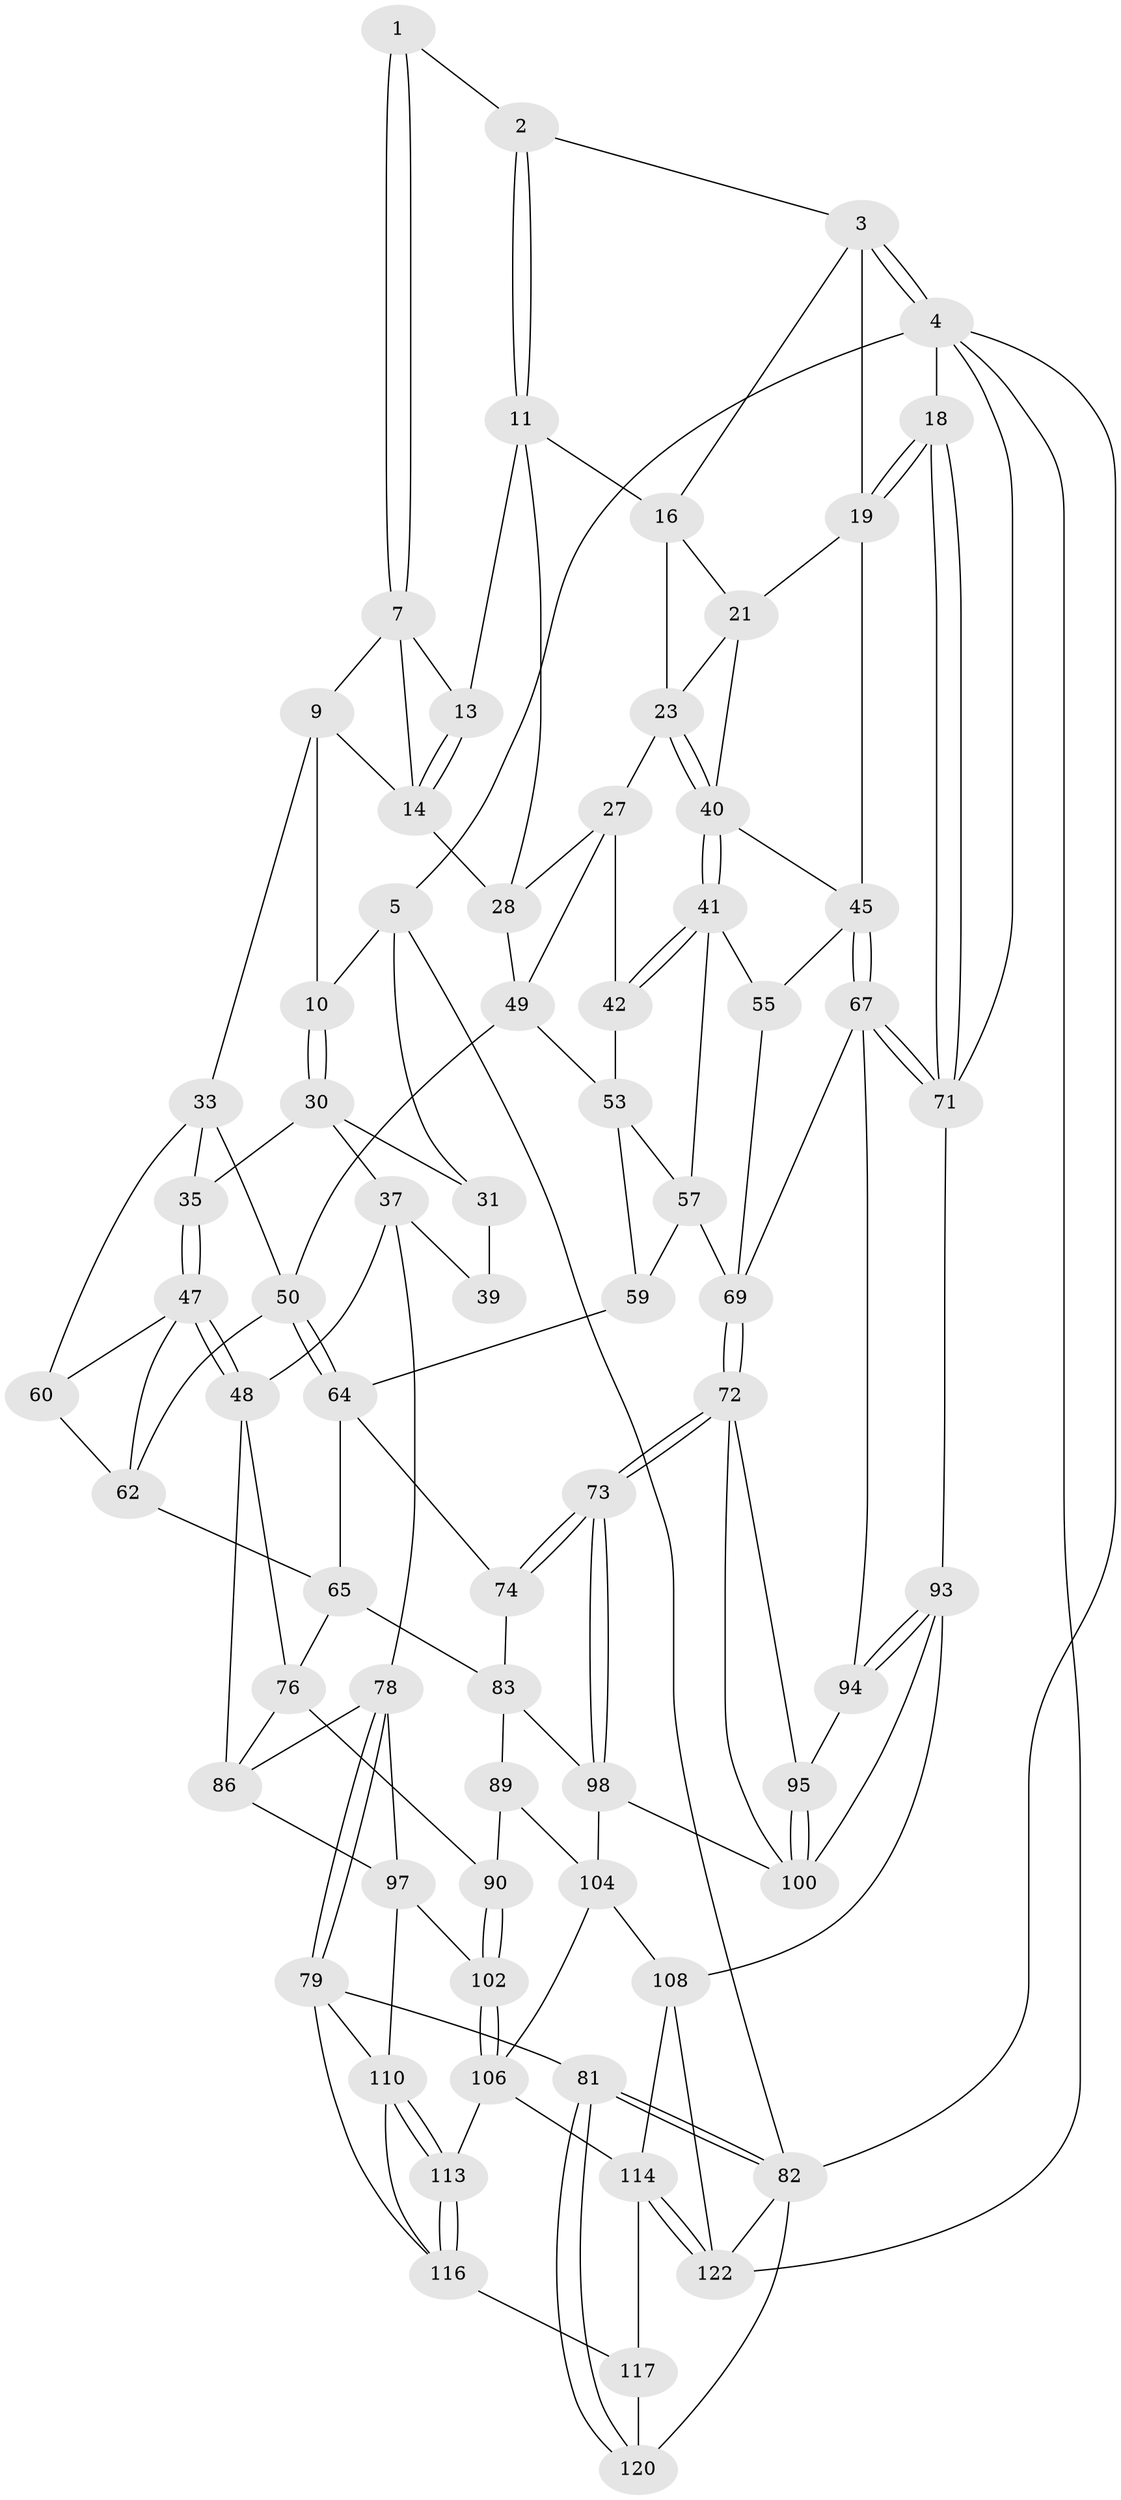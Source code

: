 // original degree distribution, {3: 0.016129032258064516, 4: 0.24193548387096775, 5: 0.5161290322580645, 6: 0.22580645161290322}
// Generated by graph-tools (version 1.1) at 2025/42/03/06/25 10:42:30]
// undirected, 72 vertices, 162 edges
graph export_dot {
graph [start="1"]
  node [color=gray90,style=filled];
  1 [pos="+0.4156783501358469+0"];
  2 [pos="+0.6483613226383785+0"];
  3 [pos="+0.9469105889534032+0",super="+15"];
  4 [pos="+1+0",super="+84"];
  5 [pos="+0+0",super="+6"];
  7 [pos="+0.4024203362036659+0",super="+8"];
  9 [pos="+0.2865031797824647+0.07692078610816865",super="+26"];
  10 [pos="+0.18708612098759025+0.11496685139966224"];
  11 [pos="+0.6195969426197951+0.08616352730079536",super="+12"];
  13 [pos="+0.4441048138069166+0"];
  14 [pos="+0.4421812600329872+0.18392170025007845",super="+25"];
  16 [pos="+0.7225582810504797+0.09239943857751941",super="+17"];
  18 [pos="+1+0.10225084322449517"];
  19 [pos="+1+0.13661961579882123",super="+20"];
  21 [pos="+0.8355522153447007+0.20606220790385466",super="+22"];
  23 [pos="+0.708768728389507+0.21393076314254322",super="+24"];
  27 [pos="+0.594670991247848+0.24924196319741265",super="+43"];
  28 [pos="+0.5291394168753702+0.21561772168541798",super="+29"];
  30 [pos="+0.16560244163301235+0.14052880484303648",super="+36"];
  31 [pos="+0.1488286066868612+0.13331145131686686",super="+32"];
  33 [pos="+0.3371681460211609+0.2662411650332158",super="+34"];
  35 [pos="+0.18488673153801907+0.19858871599707703"];
  37 [pos="+0+0.34096706191400494",super="+38"];
  39 [pos="+0+0.21721141690447743"];
  40 [pos="+0.7868824795717628+0.2504487665999081",super="+44"];
  41 [pos="+0.7437478996896653+0.33744088839850067",super="+56"];
  42 [pos="+0.6180699277727085+0.28468720378762047"];
  45 [pos="+0.914903239576498+0.3778909283104088",super="+46"];
  47 [pos="+0.17709723324809423+0.4449166968514632",super="+61"];
  48 [pos="+0.15441954110541084+0.46297964346569775",super="+77"];
  49 [pos="+0.49150611530100224+0.36813038796872455",super="+52"];
  50 [pos="+0.4854165092939516+0.3738715623437858",super="+51"];
  53 [pos="+0.628343348514013+0.3439610966693673",super="+54"];
  55 [pos="+0.7424918188860561+0.3915818048052161"];
  57 [pos="+0.6417544793828891+0.3534540464289673",super="+58"];
  59 [pos="+0.6067046170218573+0.4580869406916746"];
  60 [pos="+0.3231612657060149+0.2954285738945956"];
  62 [pos="+0.3739020091796275+0.36566979696396307",super="+63"];
  64 [pos="+0.4652775710148196+0.42143114466763376",super="+66"];
  65 [pos="+0.38265452758759705+0.4811347198115927",super="+75"];
  67 [pos="+0.9189779012697923+0.5141204137725033",super="+68"];
  69 [pos="+0.7726466106314899+0.5371135825835732",super="+70"];
  71 [pos="+1+0.5500941748016069",super="+85"];
  72 [pos="+0.7651456658433697+0.5511428606160862",super="+96"];
  73 [pos="+0.5675552856527598+0.6502904173435962"];
  74 [pos="+0.5264224933687898+0.578171027848517"];
  76 [pos="+0.30643677846740597+0.5904688428851651",super="+91"];
  78 [pos="+0+0.7603083617427769",super="+87"];
  79 [pos="+0+0.7913138064471581",super="+80"];
  81 [pos="+0+1"];
  82 [pos="+0+1",super="+123"];
  83 [pos="+0.45761225942182565+0.5657450177371134",super="+88"];
  86 [pos="+0.13303921681944753+0.5297474552863126",super="+92"];
  89 [pos="+0.36776077626618475+0.678065124073655"];
  90 [pos="+0.31645744406707493+0.6639671104523929"];
  93 [pos="+0.9278052033939316+0.7087149046748574",super="+107"];
  94 [pos="+0.9141299659078901+0.6902811695851847"];
  95 [pos="+0.8709305161205806+0.6906038924382445"];
  97 [pos="+0.12797670887532925+0.6852450895828023",super="+103"];
  98 [pos="+0.5673103140694606+0.6549675417835146",super="+99"];
  100 [pos="+0.7577625054767384+0.7261288505176289",super="+101"];
  102 [pos="+0.2863208621542038+0.7126542421765625"];
  104 [pos="+0.4265849698519652+0.8161544155864793",super="+105"];
  106 [pos="+0.28616609397841525+0.7573050661671413",super="+112"];
  108 [pos="+0.7009757553192444+1",super="+109"];
  110 [pos="+0.16687679903210145+0.7606088494120987",super="+111"];
  113 [pos="+0.23906754789854245+0.825126275088525"];
  114 [pos="+0.35216883486947786+0.8806761863742042",super="+115"];
  116 [pos="+0.11178092988819677+0.8808866713588619",super="+119"];
  117 [pos="+0.23608579481730038+0.9430589172637218",super="+118"];
  120 [pos="+0.14116385357846364+0.9658377912615684",super="+121"];
  122 [pos="+0.305222251035703+1",super="+124"];
  1 -- 2;
  1 -- 7;
  1 -- 7;
  2 -- 3;
  2 -- 11;
  2 -- 11;
  3 -- 4;
  3 -- 4;
  3 -- 16;
  3 -- 19;
  4 -- 5;
  4 -- 18;
  4 -- 82;
  4 -- 122;
  4 -- 71;
  5 -- 82;
  5 -- 10;
  5 -- 31;
  7 -- 13;
  7 -- 9;
  7 -- 14;
  9 -- 10;
  9 -- 33;
  9 -- 14;
  10 -- 30;
  10 -- 30;
  11 -- 28;
  11 -- 13;
  11 -- 16;
  13 -- 14;
  13 -- 14;
  14 -- 28;
  16 -- 21;
  16 -- 23;
  18 -- 19;
  18 -- 19;
  18 -- 71;
  18 -- 71;
  19 -- 45;
  19 -- 21;
  21 -- 40;
  21 -- 23;
  23 -- 40;
  23 -- 40;
  23 -- 27;
  27 -- 28;
  27 -- 42;
  27 -- 49;
  28 -- 49;
  30 -- 31;
  30 -- 35;
  30 -- 37;
  31 -- 39 [weight=2];
  33 -- 50;
  33 -- 35;
  33 -- 60;
  35 -- 47;
  35 -- 47;
  37 -- 48;
  37 -- 78;
  37 -- 39;
  40 -- 41;
  40 -- 41;
  40 -- 45;
  41 -- 42;
  41 -- 42;
  41 -- 57;
  41 -- 55;
  42 -- 53;
  45 -- 67;
  45 -- 67;
  45 -- 55;
  47 -- 48;
  47 -- 48;
  47 -- 60;
  47 -- 62;
  48 -- 76;
  48 -- 86;
  49 -- 50;
  49 -- 53;
  50 -- 64;
  50 -- 64;
  50 -- 62;
  53 -- 57;
  53 -- 59;
  55 -- 69;
  57 -- 59;
  57 -- 69;
  59 -- 64;
  60 -- 62;
  62 -- 65;
  64 -- 65;
  64 -- 74;
  65 -- 83;
  65 -- 76;
  67 -- 71;
  67 -- 71;
  67 -- 69;
  67 -- 94;
  69 -- 72;
  69 -- 72;
  71 -- 93;
  72 -- 73;
  72 -- 73;
  72 -- 100;
  72 -- 95;
  73 -- 74;
  73 -- 74;
  73 -- 98;
  73 -- 98;
  74 -- 83;
  76 -- 90;
  76 -- 86;
  78 -- 79;
  78 -- 79;
  78 -- 86;
  78 -- 97;
  79 -- 110;
  79 -- 81;
  79 -- 116;
  81 -- 82;
  81 -- 82;
  81 -- 120;
  81 -- 120;
  82 -- 120;
  82 -- 122;
  83 -- 89;
  83 -- 98;
  86 -- 97;
  89 -- 90;
  89 -- 104;
  90 -- 102;
  90 -- 102;
  93 -- 94;
  93 -- 94;
  93 -- 108;
  93 -- 100;
  94 -- 95;
  95 -- 100;
  95 -- 100;
  97 -- 110;
  97 -- 102;
  98 -- 104;
  98 -- 100;
  102 -- 106;
  102 -- 106;
  104 -- 106;
  104 -- 108;
  106 -- 113;
  106 -- 114;
  108 -- 122;
  108 -- 114;
  110 -- 113;
  110 -- 113;
  110 -- 116;
  113 -- 116;
  113 -- 116;
  114 -- 122;
  114 -- 122;
  114 -- 117;
  116 -- 117;
  117 -- 120 [weight=2];
}
